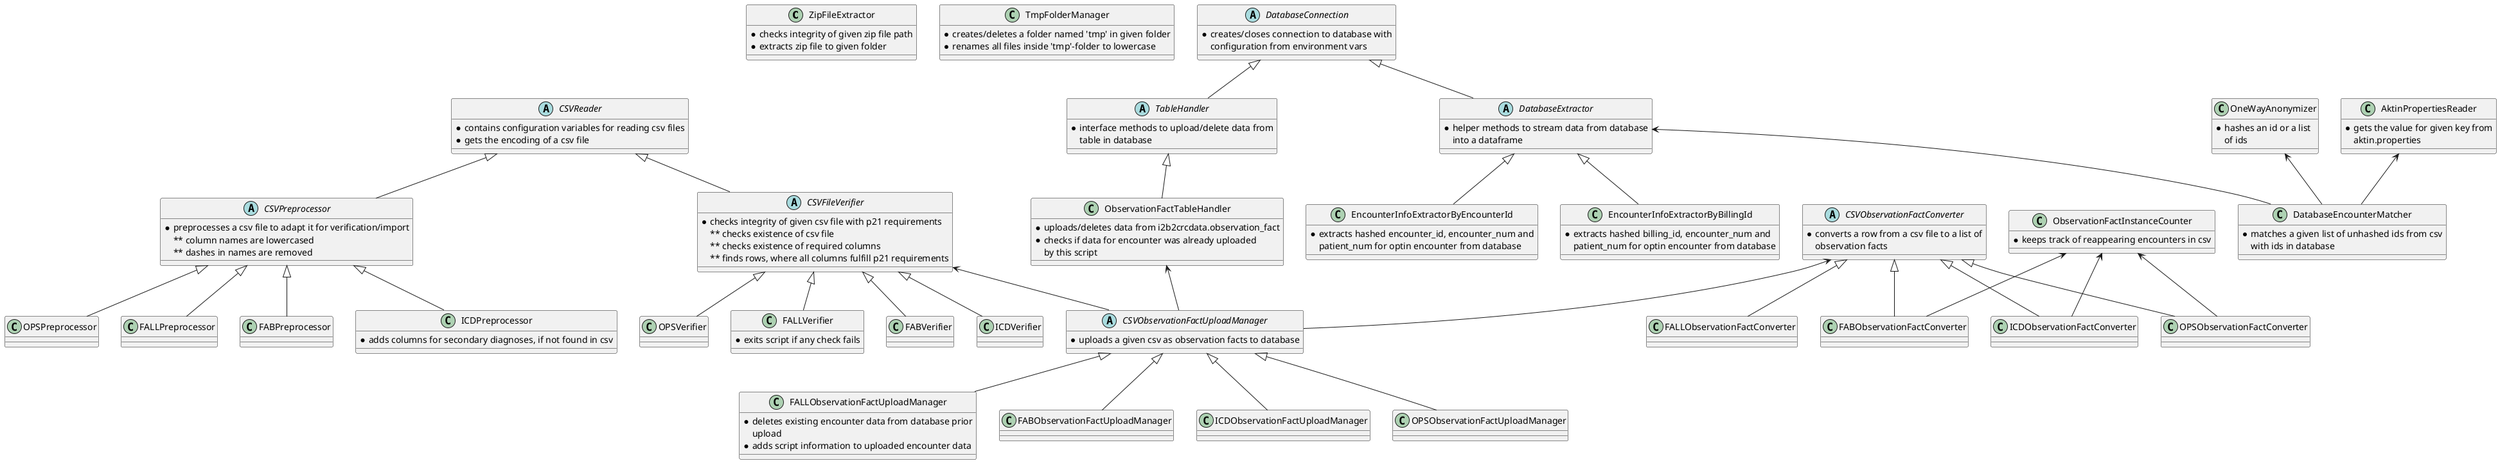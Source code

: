 @startuml
'https://plantuml.com/class-diagram

class ZipFileExtractor {
* checks integrity of given zip file path
* extracts zip file to given folder
}
class TmpFolderManager {
* creates/deletes a folder named 'tmp' in given folder
* renames all files inside 'tmp'-folder to lowercase
}
abstract class CSVReader {
* contains configuration variables for reading csv files
* gets the encoding of a csv file
}
abstract class CSVPreprocessor {
* preprocesses a csv file to adapt it for verification/import
** column names are lowercased
** dashes in names are removed
}
class FALLPreprocessor {
}
class FABPreprocessor {
}
class ICDPreprocessor {
* adds columns for secondary diagnoses, if not found in csv
}
class OPSPreprocessor {
}
abstract class CSVFileVerifier {
* checks integrity of given csv file with p21 requirements
** checks existence of csv file
** checks existence of required columns
** finds rows, where all columns fulfill p21 requirements
}
class FALLVerifier {
* exits script if any check fails
}
class FABVerifier {
}
class ICDVerifier {
}
class OPSVerifier {
}
abstract class CSVObservationFactConverter {
* converts a row from a csv file to a list of
observation facts
}
class FALLObservationFactConverter {
}
class FABObservationFactConverter {
}
class ICDObservationFactConverter {
}
class OPSObservationFactConverter {
}
class ObservationFactInstanceCounter {
* keeps track of reappearing encounters in csv
}
abstract class DatabaseConnection {
* creates/closes connection to database with
configuration from environment vars
}
abstract class DatabaseExtractor {
* helper methods to stream data from database
into a dataframe
}
class EncounterInfoExtractorByEncounterId {
* extracts hashed encounter_id, encounter_num and
patient_num for optin encounter from database
}
class EncounterInfoExtractorByBillingId {
* extracts hashed billing_id, encounter_num and
patient_num for optin encounter from database
}
class DatabaseEncounterMatcher {
* matches a given list of unhashed ids from csv
with ids in database
}
class AktinPropertiesReader {
* gets the value for given key from
aktin.properties
}
class OneWayAnonymizer {
* hashes an id or a list
of ids
}
abstract class TableHandler {
* interface methods to upload/delete data from
table in database
}
class ObservationFactTableHandler {
* uploads/deletes data from i2b2crcdata.observation_fact
* checks if data for encounter was already uploaded
by this script
}
abstract class CSVObservationFactUploadManager {
* uploads a given csv as observation facts to database
}
class FALLObservationFactUploadManager {
* deletes existing encounter data from database prior
upload
* adds script information to uploaded encounter data
}
class FABObservationFactUploadManager {
}
class ICDObservationFactUploadManager{
}
class OPSObservationFactUploadManager{
}

CSVReader <|-- CSVPreprocessor
CSVPreprocessor <|-- FALLPreprocessor
CSVPreprocessor <|-- FABPreprocessor
CSVPreprocessor <|-- ICDPreprocessor
CSVPreprocessor <|-- OPSPreprocessor

CSVReader <|-- CSVFileVerifier
CSVFileVerifier <|-- FALLVerifier
CSVFileVerifier <|-- FABVerifier
CSVFileVerifier <|-- ICDVerifier
CSVFileVerifier <|-- OPSVerifier

CSVObservationFactConverter <|-- FALLObservationFactConverter
CSVObservationFactConverter <|-- FABObservationFactConverter
CSVObservationFactConverter <|-- ICDObservationFactConverter
CSVObservationFactConverter <|-- OPSObservationFactConverter

ObservationFactInstanceCounter <-- FABObservationFactConverter
ObservationFactInstanceCounter <-- ICDObservationFactConverter
ObservationFactInstanceCounter <-- OPSObservationFactConverter

DatabaseConnection <|-- DatabaseExtractor
DatabaseExtractor <|-- EncounterInfoExtractorByEncounterId
DatabaseExtractor <|-- EncounterInfoExtractorByBillingId

DatabaseExtractor <-- DatabaseEncounterMatcher
AktinPropertiesReader <-- DatabaseEncounterMatcher
OneWayAnonymizer <-- DatabaseEncounterMatcher

DatabaseConnection <|-- TableHandler
TableHandler <|-- ObservationFactTableHandler

ObservationFactTableHandler <-- CSVObservationFactUploadManager
CSVObservationFactConverter <-- CSVObservationFactUploadManager
CSVFileVerifier <-- CSVObservationFactUploadManager

CSVObservationFactUploadManager <|-- FALLObservationFactUploadManager
CSVObservationFactUploadManager <|-- FABObservationFactUploadManager
CSVObservationFactUploadManager <|-- ICDObservationFactUploadManager
CSVObservationFactUploadManager <|-- OPSObservationFactUploadManager
@enduml